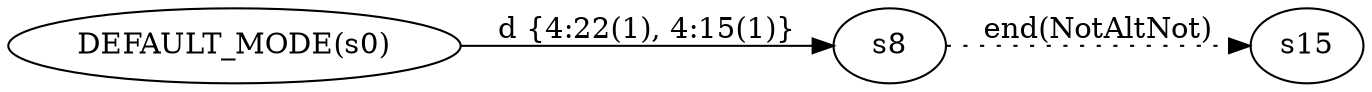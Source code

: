 digraph ATN {
  rankdir=LR;

  "DEFAULT_MODE(s0)" -> s8 [label="d {4:22(1), 4:15(1)}"]
  s8 -> s15 [label="end(NotAltNot)" style=dotted]
}
